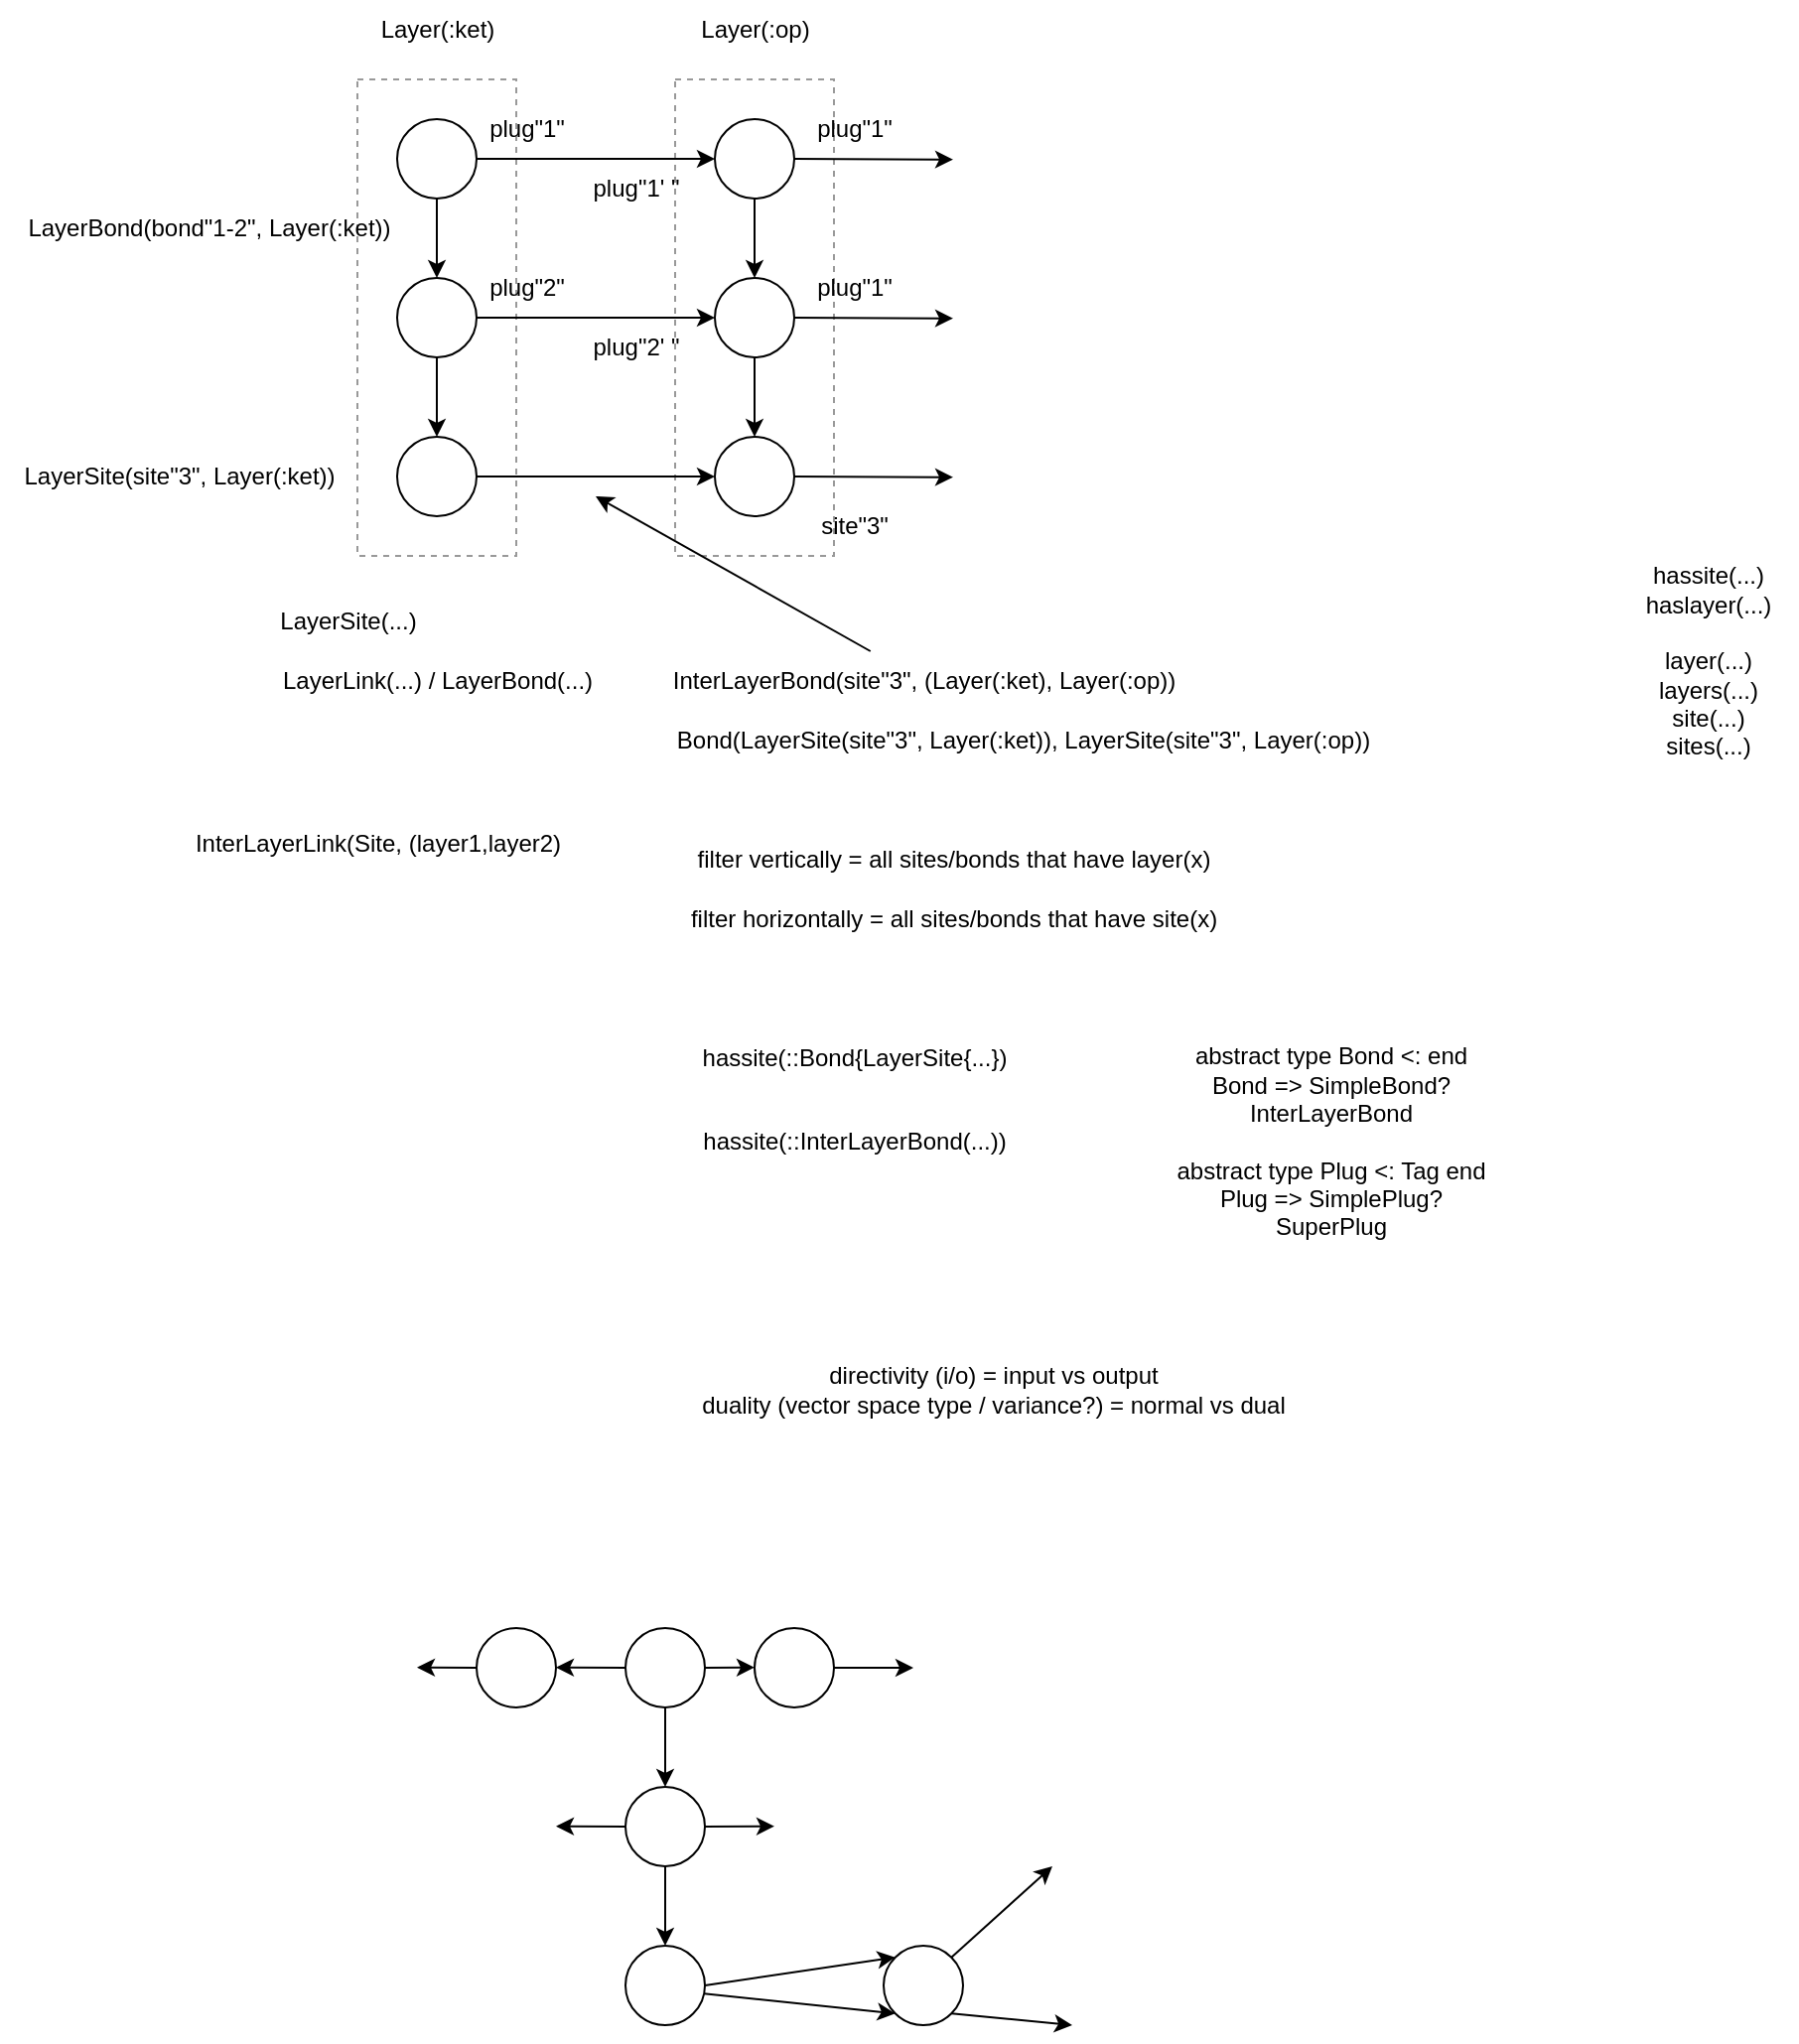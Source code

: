 <mxfile>
    <diagram id="eWVdvW8EqAM4ZrZj4AtL" name="Página-1">
        <mxGraphModel dx="1702" dy="962" grid="1" gridSize="10" guides="1" tooltips="1" connect="1" arrows="1" fold="1" page="0" pageScale="1" pageWidth="827" pageHeight="1169" math="0" shadow="0">
            <root>
                <mxCell id="0"/>
                <mxCell id="1" parent="0"/>
                <mxCell id="21" value="" style="rounded=0;whiteSpace=wrap;html=1;fillColor=none;dashed=1;opacity=40;" vertex="1" parent="1">
                    <mxGeometry x="280" y="120" width="80" height="240" as="geometry"/>
                </mxCell>
                <mxCell id="19" value="" style="rounded=0;whiteSpace=wrap;html=1;fillColor=none;dashed=1;opacity=40;" vertex="1" parent="1">
                    <mxGeometry x="120" y="120" width="80" height="240" as="geometry"/>
                </mxCell>
                <mxCell id="5" style="edgeStyle=none;html=1;exitX=0.5;exitY=1;exitDx=0;exitDy=0;entryX=0.5;entryY=0;entryDx=0;entryDy=0;" edge="1" parent="1" source="2" target="3">
                    <mxGeometry relative="1" as="geometry"/>
                </mxCell>
                <mxCell id="12" style="edgeStyle=none;html=1;exitX=1;exitY=0.5;exitDx=0;exitDy=0;entryX=0;entryY=0.5;entryDx=0;entryDy=0;" edge="1" parent="1" source="2" target="8">
                    <mxGeometry relative="1" as="geometry"/>
                </mxCell>
                <mxCell id="2" value="" style="ellipse;whiteSpace=wrap;html=1;aspect=fixed;" vertex="1" parent="1">
                    <mxGeometry x="140" y="140" width="40" height="40" as="geometry"/>
                </mxCell>
                <mxCell id="6" style="edgeStyle=none;html=1;exitX=0.5;exitY=1;exitDx=0;exitDy=0;entryX=0.5;entryY=0;entryDx=0;entryDy=0;" edge="1" parent="1" source="3" target="4">
                    <mxGeometry relative="1" as="geometry"/>
                </mxCell>
                <mxCell id="13" style="edgeStyle=none;html=1;exitX=1;exitY=0.5;exitDx=0;exitDy=0;entryX=0;entryY=0.5;entryDx=0;entryDy=0;" edge="1" parent="1" source="3" target="10">
                    <mxGeometry relative="1" as="geometry"/>
                </mxCell>
                <mxCell id="3" value="" style="ellipse;whiteSpace=wrap;html=1;aspect=fixed;" vertex="1" parent="1">
                    <mxGeometry x="140" y="220" width="40" height="40" as="geometry"/>
                </mxCell>
                <mxCell id="14" style="edgeStyle=none;html=1;exitX=1;exitY=0.5;exitDx=0;exitDy=0;entryX=0;entryY=0.5;entryDx=0;entryDy=0;" edge="1" parent="1" source="4" target="11">
                    <mxGeometry relative="1" as="geometry"/>
                </mxCell>
                <mxCell id="4" value="" style="ellipse;whiteSpace=wrap;html=1;aspect=fixed;" vertex="1" parent="1">
                    <mxGeometry x="140" y="300" width="40" height="40" as="geometry"/>
                </mxCell>
                <mxCell id="7" style="edgeStyle=none;html=1;exitX=0.5;exitY=1;exitDx=0;exitDy=0;entryX=0.5;entryY=0;entryDx=0;entryDy=0;" edge="1" source="8" target="10" parent="1">
                    <mxGeometry relative="1" as="geometry"/>
                </mxCell>
                <mxCell id="17" style="edgeStyle=none;html=1;exitX=1;exitY=0.5;exitDx=0;exitDy=0;" edge="1" parent="1" source="8">
                    <mxGeometry relative="1" as="geometry">
                        <mxPoint x="420" y="160.353" as="targetPoint"/>
                    </mxGeometry>
                </mxCell>
                <mxCell id="8" value="" style="ellipse;whiteSpace=wrap;html=1;aspect=fixed;" vertex="1" parent="1">
                    <mxGeometry x="300" y="140" width="40" height="40" as="geometry"/>
                </mxCell>
                <mxCell id="9" style="edgeStyle=none;html=1;exitX=0.5;exitY=1;exitDx=0;exitDy=0;entryX=0.5;entryY=0;entryDx=0;entryDy=0;" edge="1" source="10" target="11" parent="1">
                    <mxGeometry relative="1" as="geometry"/>
                </mxCell>
                <mxCell id="16" style="edgeStyle=none;html=1;exitX=1;exitY=0.5;exitDx=0;exitDy=0;" edge="1" parent="1" source="10">
                    <mxGeometry relative="1" as="geometry">
                        <mxPoint x="420" y="240.353" as="targetPoint"/>
                    </mxGeometry>
                </mxCell>
                <mxCell id="10" value="" style="ellipse;whiteSpace=wrap;html=1;aspect=fixed;" vertex="1" parent="1">
                    <mxGeometry x="300" y="220" width="40" height="40" as="geometry"/>
                </mxCell>
                <mxCell id="15" style="edgeStyle=none;html=1;exitX=1;exitY=0.5;exitDx=0;exitDy=0;" edge="1" parent="1" source="11">
                    <mxGeometry relative="1" as="geometry">
                        <mxPoint x="420" y="320.353" as="targetPoint"/>
                    </mxGeometry>
                </mxCell>
                <mxCell id="11" value="" style="ellipse;whiteSpace=wrap;html=1;aspect=fixed;" vertex="1" parent="1">
                    <mxGeometry x="300" y="300" width="40" height="40" as="geometry"/>
                </mxCell>
                <mxCell id="18" value="Layer(:ket)" style="text;html=1;align=center;verticalAlign=middle;resizable=0;points=[];autosize=1;strokeColor=none;fillColor=none;" vertex="1" parent="1">
                    <mxGeometry x="120" y="80" width="80" height="30" as="geometry"/>
                </mxCell>
                <mxCell id="20" value="Layer(:op)" style="text;html=1;align=center;verticalAlign=middle;resizable=0;points=[];autosize=1;strokeColor=none;fillColor=none;" vertex="1" parent="1">
                    <mxGeometry x="280" y="80" width="80" height="30" as="geometry"/>
                </mxCell>
                <mxCell id="22" value="plug&quot;1&quot;" style="text;html=1;align=center;verticalAlign=middle;resizable=0;points=[];autosize=1;strokeColor=none;fillColor=none;" vertex="1" parent="1">
                    <mxGeometry x="175" y="130" width="60" height="30" as="geometry"/>
                </mxCell>
                <mxCell id="23" value="plug&quot;2&quot;" style="text;html=1;align=center;verticalAlign=middle;resizable=0;points=[];autosize=1;strokeColor=none;fillColor=none;" vertex="1" parent="1">
                    <mxGeometry x="175" y="210" width="60" height="30" as="geometry"/>
                </mxCell>
                <mxCell id="24" value="plug&quot;1&#39; &quot;" style="text;html=1;align=center;verticalAlign=middle;resizable=0;points=[];autosize=1;strokeColor=none;fillColor=none;" vertex="1" parent="1">
                    <mxGeometry x="225" y="160" width="70" height="30" as="geometry"/>
                </mxCell>
                <mxCell id="25" value="plug&quot;2&#39; &quot;" style="text;html=1;align=center;verticalAlign=middle;resizable=0;points=[];autosize=1;strokeColor=none;fillColor=none;" vertex="1" parent="1">
                    <mxGeometry x="225" y="240" width="70" height="30" as="geometry"/>
                </mxCell>
                <mxCell id="26" value="plug&quot;1&quot;" style="text;html=1;align=center;verticalAlign=middle;resizable=0;points=[];autosize=1;strokeColor=none;fillColor=none;" vertex="1" parent="1">
                    <mxGeometry x="340" y="130" width="60" height="30" as="geometry"/>
                </mxCell>
                <mxCell id="27" value="plug&quot;1&quot;" style="text;html=1;align=center;verticalAlign=middle;resizable=0;points=[];autosize=1;strokeColor=none;fillColor=none;" vertex="1" parent="1">
                    <mxGeometry x="340" y="210" width="60" height="30" as="geometry"/>
                </mxCell>
                <mxCell id="28" value="LayerSite(site&quot;3&quot;, Layer(:ket))" style="text;html=1;align=center;verticalAlign=middle;resizable=0;points=[];autosize=1;strokeColor=none;fillColor=none;" vertex="1" parent="1">
                    <mxGeometry x="-60" y="305" width="180" height="30" as="geometry"/>
                </mxCell>
                <mxCell id="29" value="site&quot;3&quot;" style="text;html=1;align=center;verticalAlign=middle;resizable=0;points=[];autosize=1;strokeColor=none;fillColor=none;" vertex="1" parent="1">
                    <mxGeometry x="340" y="330" width="60" height="30" as="geometry"/>
                </mxCell>
                <mxCell id="30" value="LayerBond(bond&quot;1-2&quot;, Layer(:ket))" style="text;html=1;align=center;verticalAlign=middle;resizable=0;points=[];autosize=1;strokeColor=none;fillColor=none;" vertex="1" parent="1">
                    <mxGeometry x="-60" y="180" width="210" height="30" as="geometry"/>
                </mxCell>
                <mxCell id="31" value="LayerSite(...)" style="text;html=1;align=center;verticalAlign=middle;resizable=0;points=[];autosize=1;strokeColor=none;fillColor=none;" vertex="1" parent="1">
                    <mxGeometry x="70" y="378" width="90" height="30" as="geometry"/>
                </mxCell>
                <mxCell id="32" value="LayerLink(...) / LayerBond(...)" style="text;html=1;align=center;verticalAlign=middle;resizable=0;points=[];autosize=1;strokeColor=none;fillColor=none;" vertex="1" parent="1">
                    <mxGeometry x="70" y="408" width="180" height="30" as="geometry"/>
                </mxCell>
                <mxCell id="34" value="InterLayerLink(Site, (layer1,layer2)" style="text;html=1;align=center;verticalAlign=middle;resizable=0;points=[];autosize=1;strokeColor=none;fillColor=none;" vertex="1" parent="1">
                    <mxGeometry x="25" y="490" width="210" height="30" as="geometry"/>
                </mxCell>
                <mxCell id="36" style="edgeStyle=none;html=1;" edge="1" parent="1" source="35">
                    <mxGeometry relative="1" as="geometry">
                        <mxPoint x="240" y="330" as="targetPoint"/>
                    </mxGeometry>
                </mxCell>
                <mxCell id="35" value="InterLayerBond(site&quot;3&quot;, (Layer(:ket), Layer(:op))" style="text;html=1;align=center;verticalAlign=middle;resizable=0;points=[];autosize=1;strokeColor=none;fillColor=none;" vertex="1" parent="1">
                    <mxGeometry x="265" y="408" width="280" height="30" as="geometry"/>
                </mxCell>
                <mxCell id="37" value="Bond(LayerSite(site&quot;3&quot;, Layer(:ket)), LayerSite(site&quot;3&quot;, Layer(:op))" style="text;html=1;align=center;verticalAlign=middle;resizable=0;points=[];autosize=1;strokeColor=none;fillColor=none;" vertex="1" parent="1">
                    <mxGeometry x="270" y="438" width="370" height="30" as="geometry"/>
                </mxCell>
                <mxCell id="38" value="filter vertically = all sites/bonds that have layer(x)" style="text;html=1;align=center;verticalAlign=middle;resizable=0;points=[];autosize=1;strokeColor=none;fillColor=none;" vertex="1" parent="1">
                    <mxGeometry x="280" y="498" width="280" height="30" as="geometry"/>
                </mxCell>
                <mxCell id="39" value="filter horizontally = all sites/bonds that have site(x)" style="text;html=1;align=center;verticalAlign=middle;resizable=0;points=[];autosize=1;strokeColor=none;fillColor=none;" vertex="1" parent="1">
                    <mxGeometry x="275" y="528" width="290" height="30" as="geometry"/>
                </mxCell>
                <mxCell id="40" value="hassite(::Bond{LayerSite{...})" style="text;html=1;align=center;verticalAlign=middle;resizable=0;points=[];autosize=1;strokeColor=none;fillColor=none;" vertex="1" parent="1">
                    <mxGeometry x="280" y="598" width="180" height="30" as="geometry"/>
                </mxCell>
                <mxCell id="41" value="hassite(::InterLayerBond(...))" style="text;html=1;align=center;verticalAlign=middle;resizable=0;points=[];autosize=1;strokeColor=none;fillColor=none;" vertex="1" parent="1">
                    <mxGeometry x="280" y="640" width="180" height="30" as="geometry"/>
                </mxCell>
                <mxCell id="42" value="abstract type Bond &amp;lt;: end&lt;div&gt;Bond =&amp;gt; SimpleBond?&lt;/div&gt;&lt;div&gt;InterLayerBond&lt;/div&gt;&lt;div&gt;&lt;br&gt;&lt;/div&gt;&lt;div&gt;abstract type Plug &amp;lt;: Tag end&lt;/div&gt;&lt;div&gt;Plug =&amp;gt; SimplePlug?&lt;/div&gt;&lt;div&gt;SuperPlug&lt;/div&gt;" style="text;html=1;align=center;verticalAlign=middle;resizable=0;points=[];autosize=1;strokeColor=none;fillColor=none;" vertex="1" parent="1">
                    <mxGeometry x="520" y="600" width="180" height="110" as="geometry"/>
                </mxCell>
                <mxCell id="43" value="directivity (i/o) = input vs output&lt;div&gt;duality (vector space type / variance?) = normal vs dual&lt;/div&gt;" style="text;html=1;align=center;verticalAlign=middle;resizable=0;points=[];autosize=1;strokeColor=none;fillColor=none;" vertex="1" parent="1">
                    <mxGeometry x="280" y="760" width="320" height="40" as="geometry"/>
                </mxCell>
                <mxCell id="44" style="edgeStyle=none;html=1;exitX=0.5;exitY=1;exitDx=0;exitDy=0;entryX=0.5;entryY=0;entryDx=0;entryDy=0;" edge="1" parent="1" source="45" target="47">
                    <mxGeometry relative="1" as="geometry"/>
                </mxCell>
                <mxCell id="49" style="edgeStyle=none;html=1;exitX=1;exitY=0.5;exitDx=0;exitDy=0;" edge="1" parent="1" source="45">
                    <mxGeometry relative="1" as="geometry">
                        <mxPoint x="320" y="919.842" as="targetPoint"/>
                    </mxGeometry>
                </mxCell>
                <mxCell id="50" style="edgeStyle=none;html=1;exitX=0;exitY=0.5;exitDx=0;exitDy=0;" edge="1" parent="1" source="45">
                    <mxGeometry relative="1" as="geometry">
                        <mxPoint x="220" y="919.842" as="targetPoint"/>
                    </mxGeometry>
                </mxCell>
                <mxCell id="45" value="" style="ellipse;whiteSpace=wrap;html=1;aspect=fixed;" vertex="1" parent="1">
                    <mxGeometry x="255" y="900" width="40" height="40" as="geometry"/>
                </mxCell>
                <mxCell id="46" style="edgeStyle=none;html=1;exitX=0.5;exitY=1;exitDx=0;exitDy=0;entryX=0.5;entryY=0;entryDx=0;entryDy=0;" edge="1" parent="1" source="47" target="48">
                    <mxGeometry relative="1" as="geometry"/>
                </mxCell>
                <mxCell id="51" style="edgeStyle=none;html=1;exitX=1;exitY=0.5;exitDx=0;exitDy=0;" edge="1" parent="1" source="47">
                    <mxGeometry relative="1" as="geometry">
                        <mxPoint x="330" y="999.842" as="targetPoint"/>
                    </mxGeometry>
                </mxCell>
                <mxCell id="52" style="edgeStyle=none;html=1;exitX=0;exitY=0.5;exitDx=0;exitDy=0;" edge="1" parent="1" source="47">
                    <mxGeometry relative="1" as="geometry">
                        <mxPoint x="220" y="999.842" as="targetPoint"/>
                    </mxGeometry>
                </mxCell>
                <mxCell id="47" value="" style="ellipse;whiteSpace=wrap;html=1;aspect=fixed;" vertex="1" parent="1">
                    <mxGeometry x="255" y="980" width="40" height="40" as="geometry"/>
                </mxCell>
                <mxCell id="53" style="edgeStyle=none;html=1;exitX=1;exitY=0.5;exitDx=0;exitDy=0;entryX=0;entryY=0;entryDx=0;entryDy=0;" edge="1" parent="1" source="48" target="59">
                    <mxGeometry relative="1" as="geometry">
                        <mxPoint x="320" y="1079.842" as="targetPoint"/>
                    </mxGeometry>
                </mxCell>
                <mxCell id="54" style="edgeStyle=none;html=1;exitX=0;exitY=0.5;exitDx=0;exitDy=0;entryX=0;entryY=1;entryDx=0;entryDy=0;" edge="1" parent="1" source="48" target="59">
                    <mxGeometry relative="1" as="geometry">
                        <mxPoint x="220" y="1080" as="targetPoint"/>
                    </mxGeometry>
                </mxCell>
                <mxCell id="48" value="" style="ellipse;whiteSpace=wrap;html=1;aspect=fixed;" vertex="1" parent="1">
                    <mxGeometry x="255" y="1060" width="40" height="40" as="geometry"/>
                </mxCell>
                <mxCell id="57" style="edgeStyle=none;html=1;exitX=1;exitY=0.5;exitDx=0;exitDy=0;" edge="1" parent="1" source="55">
                    <mxGeometry relative="1" as="geometry">
                        <mxPoint x="400" y="920" as="targetPoint"/>
                    </mxGeometry>
                </mxCell>
                <mxCell id="55" value="" style="ellipse;whiteSpace=wrap;html=1;aspect=fixed;" vertex="1" parent="1">
                    <mxGeometry x="320" y="900" width="40" height="40" as="geometry"/>
                </mxCell>
                <mxCell id="58" style="edgeStyle=none;html=1;exitX=0;exitY=0.5;exitDx=0;exitDy=0;" edge="1" parent="1" source="56">
                    <mxGeometry relative="1" as="geometry">
                        <mxPoint x="150" y="919.842" as="targetPoint"/>
                    </mxGeometry>
                </mxCell>
                <mxCell id="56" value="" style="ellipse;whiteSpace=wrap;html=1;aspect=fixed;" vertex="1" parent="1">
                    <mxGeometry x="180" y="900" width="40" height="40" as="geometry"/>
                </mxCell>
                <mxCell id="60" style="edgeStyle=none;html=1;exitX=1;exitY=0;exitDx=0;exitDy=0;" edge="1" parent="1" source="59">
                    <mxGeometry relative="1" as="geometry">
                        <mxPoint x="470" y="1020" as="targetPoint"/>
                    </mxGeometry>
                </mxCell>
                <mxCell id="61" style="edgeStyle=none;html=1;exitX=1;exitY=1;exitDx=0;exitDy=0;" edge="1" parent="1" source="59">
                    <mxGeometry relative="1" as="geometry">
                        <mxPoint x="480" y="1100" as="targetPoint"/>
                    </mxGeometry>
                </mxCell>
                <mxCell id="59" value="" style="ellipse;whiteSpace=wrap;html=1;aspect=fixed;" vertex="1" parent="1">
                    <mxGeometry x="385" y="1060" width="40" height="40" as="geometry"/>
                </mxCell>
                <mxCell id="62" value="hassite(...)&lt;div&gt;haslayer(...)&lt;/div&gt;&lt;div&gt;&lt;br&gt;&lt;/div&gt;&lt;div&gt;layer(...)&lt;/div&gt;&lt;div&gt;layers(...)&lt;/div&gt;&lt;div&gt;site(...)&lt;/div&gt;&lt;div&gt;sites(...)&lt;/div&gt;" style="text;html=1;align=center;verticalAlign=middle;resizable=0;points=[];autosize=1;strokeColor=none;fillColor=none;" vertex="1" parent="1">
                    <mxGeometry x="755" y="358" width="90" height="110" as="geometry"/>
                </mxCell>
            </root>
        </mxGraphModel>
    </diagram>
</mxfile>